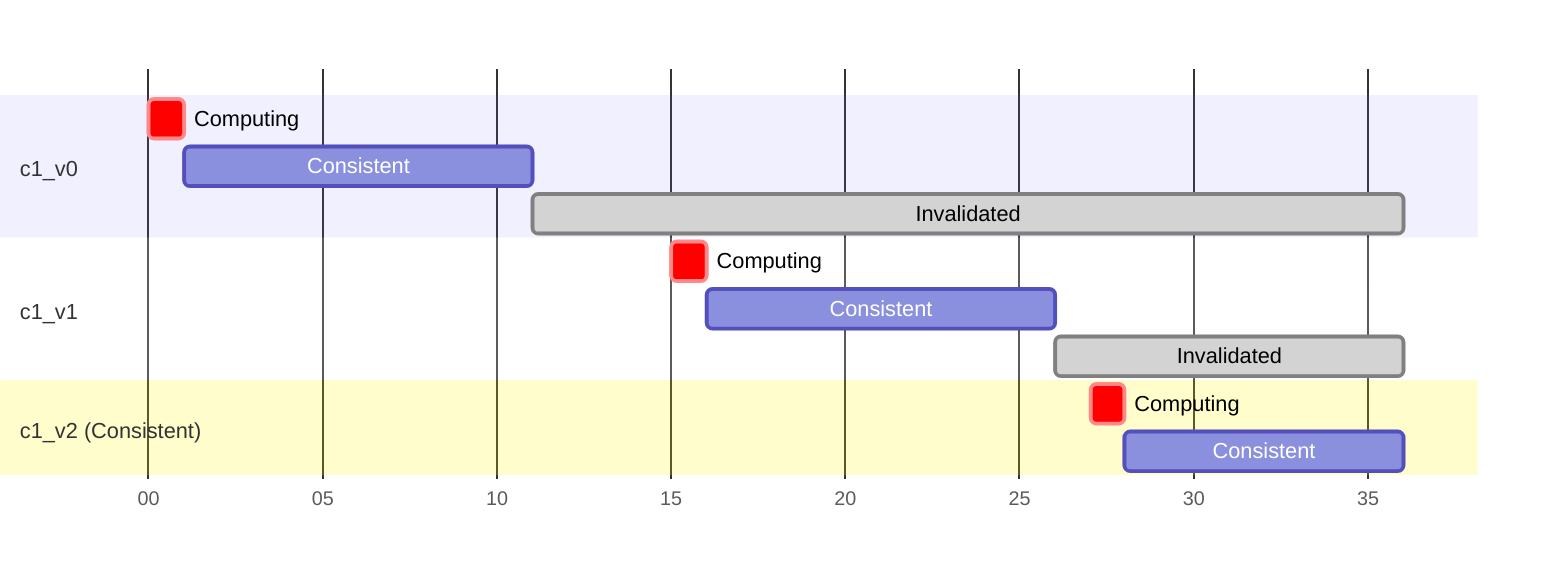 gantt
  dateFormat s
  axisFormat %S
  section c1_v0
    Computing   : crit, a0, 0, 1s
    Consistent  : a1, after a0, 10s
    Invalidated : done, a2, after a1, 25s
  section c1_v1
    Computing   : crit, b0, 15, 1s
    Consistent  : b1, after b0, 10s
    Invalidated : done, b2, after b1, 10s
  section c1_v2 (Consistent)
    Computing   : crit, c0, 27, 1s
    Consistent  : c1, after c0, 8s
